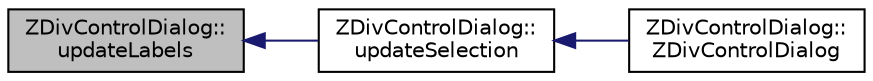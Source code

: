 digraph "ZDivControlDialog::updateLabels"
{
  edge [fontname="Helvetica",fontsize="10",labelfontname="Helvetica",labelfontsize="10"];
  node [fontname="Helvetica",fontsize="10",shape=record];
  rankdir="LR";
  Node25 [label="ZDivControlDialog::\lupdateLabels",height=0.2,width=0.4,color="black", fillcolor="grey75", style="filled", fontcolor="black"];
  Node25 -> Node26 [dir="back",color="midnightblue",fontsize="10",style="solid",fontname="Helvetica"];
  Node26 [label="ZDivControlDialog::\lupdateSelection",height=0.2,width=0.4,color="black", fillcolor="white", style="filled",URL="$class_z_div_control_dialog.html#acf0308e003d1a8cde162a3735b638f84"];
  Node26 -> Node27 [dir="back",color="midnightblue",fontsize="10",style="solid",fontname="Helvetica"];
  Node27 [label="ZDivControlDialog::\lZDivControlDialog",height=0.2,width=0.4,color="black", fillcolor="white", style="filled",URL="$class_z_div_control_dialog.html#af899a7ecc19c29ea591ee32b6acbd952"];
}

